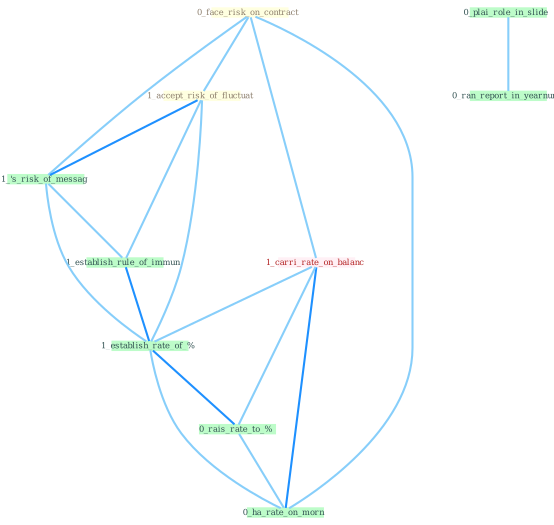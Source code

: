 Graph G{ 
    node
    [shape=polygon,style=filled,width=.5,height=.06,color="#BDFCC9",fixedsize=true,fontsize=4,
    fontcolor="#2f4f4f"];
    {node
    [color="#ffffe0", fontcolor="#8b7d6b"] "0_face_risk_on_contract " "1_accept_risk_of_fluctuat "}
{node [color="#fff0f5", fontcolor="#b22222"] "1_carri_rate_on_balanc "}
edge [color="#B0E2FF"];

	"0_face_risk_on_contract " -- "1_accept_risk_of_fluctuat " [w="1", color="#87cefa" ];
	"0_face_risk_on_contract " -- "1_carri_rate_on_balanc " [w="1", color="#87cefa" ];
	"0_face_risk_on_contract " -- "1_'s_risk_of_messag " [w="1", color="#87cefa" ];
	"0_face_risk_on_contract " -- "0_ha_rate_on_morn " [w="1", color="#87cefa" ];
	"1_accept_risk_of_fluctuat " -- "1_'s_risk_of_messag " [w="2", color="#1e90ff" , len=0.8];
	"1_accept_risk_of_fluctuat " -- "1_establish_rule_of_immun " [w="1", color="#87cefa" ];
	"1_accept_risk_of_fluctuat " -- "1_establish_rate_of_% " [w="1", color="#87cefa" ];
	"0_plai_role_in_slide " -- "0_ran_report_in_yearnum " [w="1", color="#87cefa" ];
	"1_carri_rate_on_balanc " -- "1_establish_rate_of_% " [w="1", color="#87cefa" ];
	"1_carri_rate_on_balanc " -- "0_rais_rate_to_% " [w="1", color="#87cefa" ];
	"1_carri_rate_on_balanc " -- "0_ha_rate_on_morn " [w="2", color="#1e90ff" , len=0.8];
	"1_'s_risk_of_messag " -- "1_establish_rule_of_immun " [w="1", color="#87cefa" ];
	"1_'s_risk_of_messag " -- "1_establish_rate_of_% " [w="1", color="#87cefa" ];
	"1_establish_rule_of_immun " -- "1_establish_rate_of_% " [w="2", color="#1e90ff" , len=0.8];
	"1_establish_rate_of_% " -- "0_rais_rate_to_% " [w="2", color="#1e90ff" , len=0.8];
	"1_establish_rate_of_% " -- "0_ha_rate_on_morn " [w="1", color="#87cefa" ];
	"0_rais_rate_to_% " -- "0_ha_rate_on_morn " [w="1", color="#87cefa" ];
}